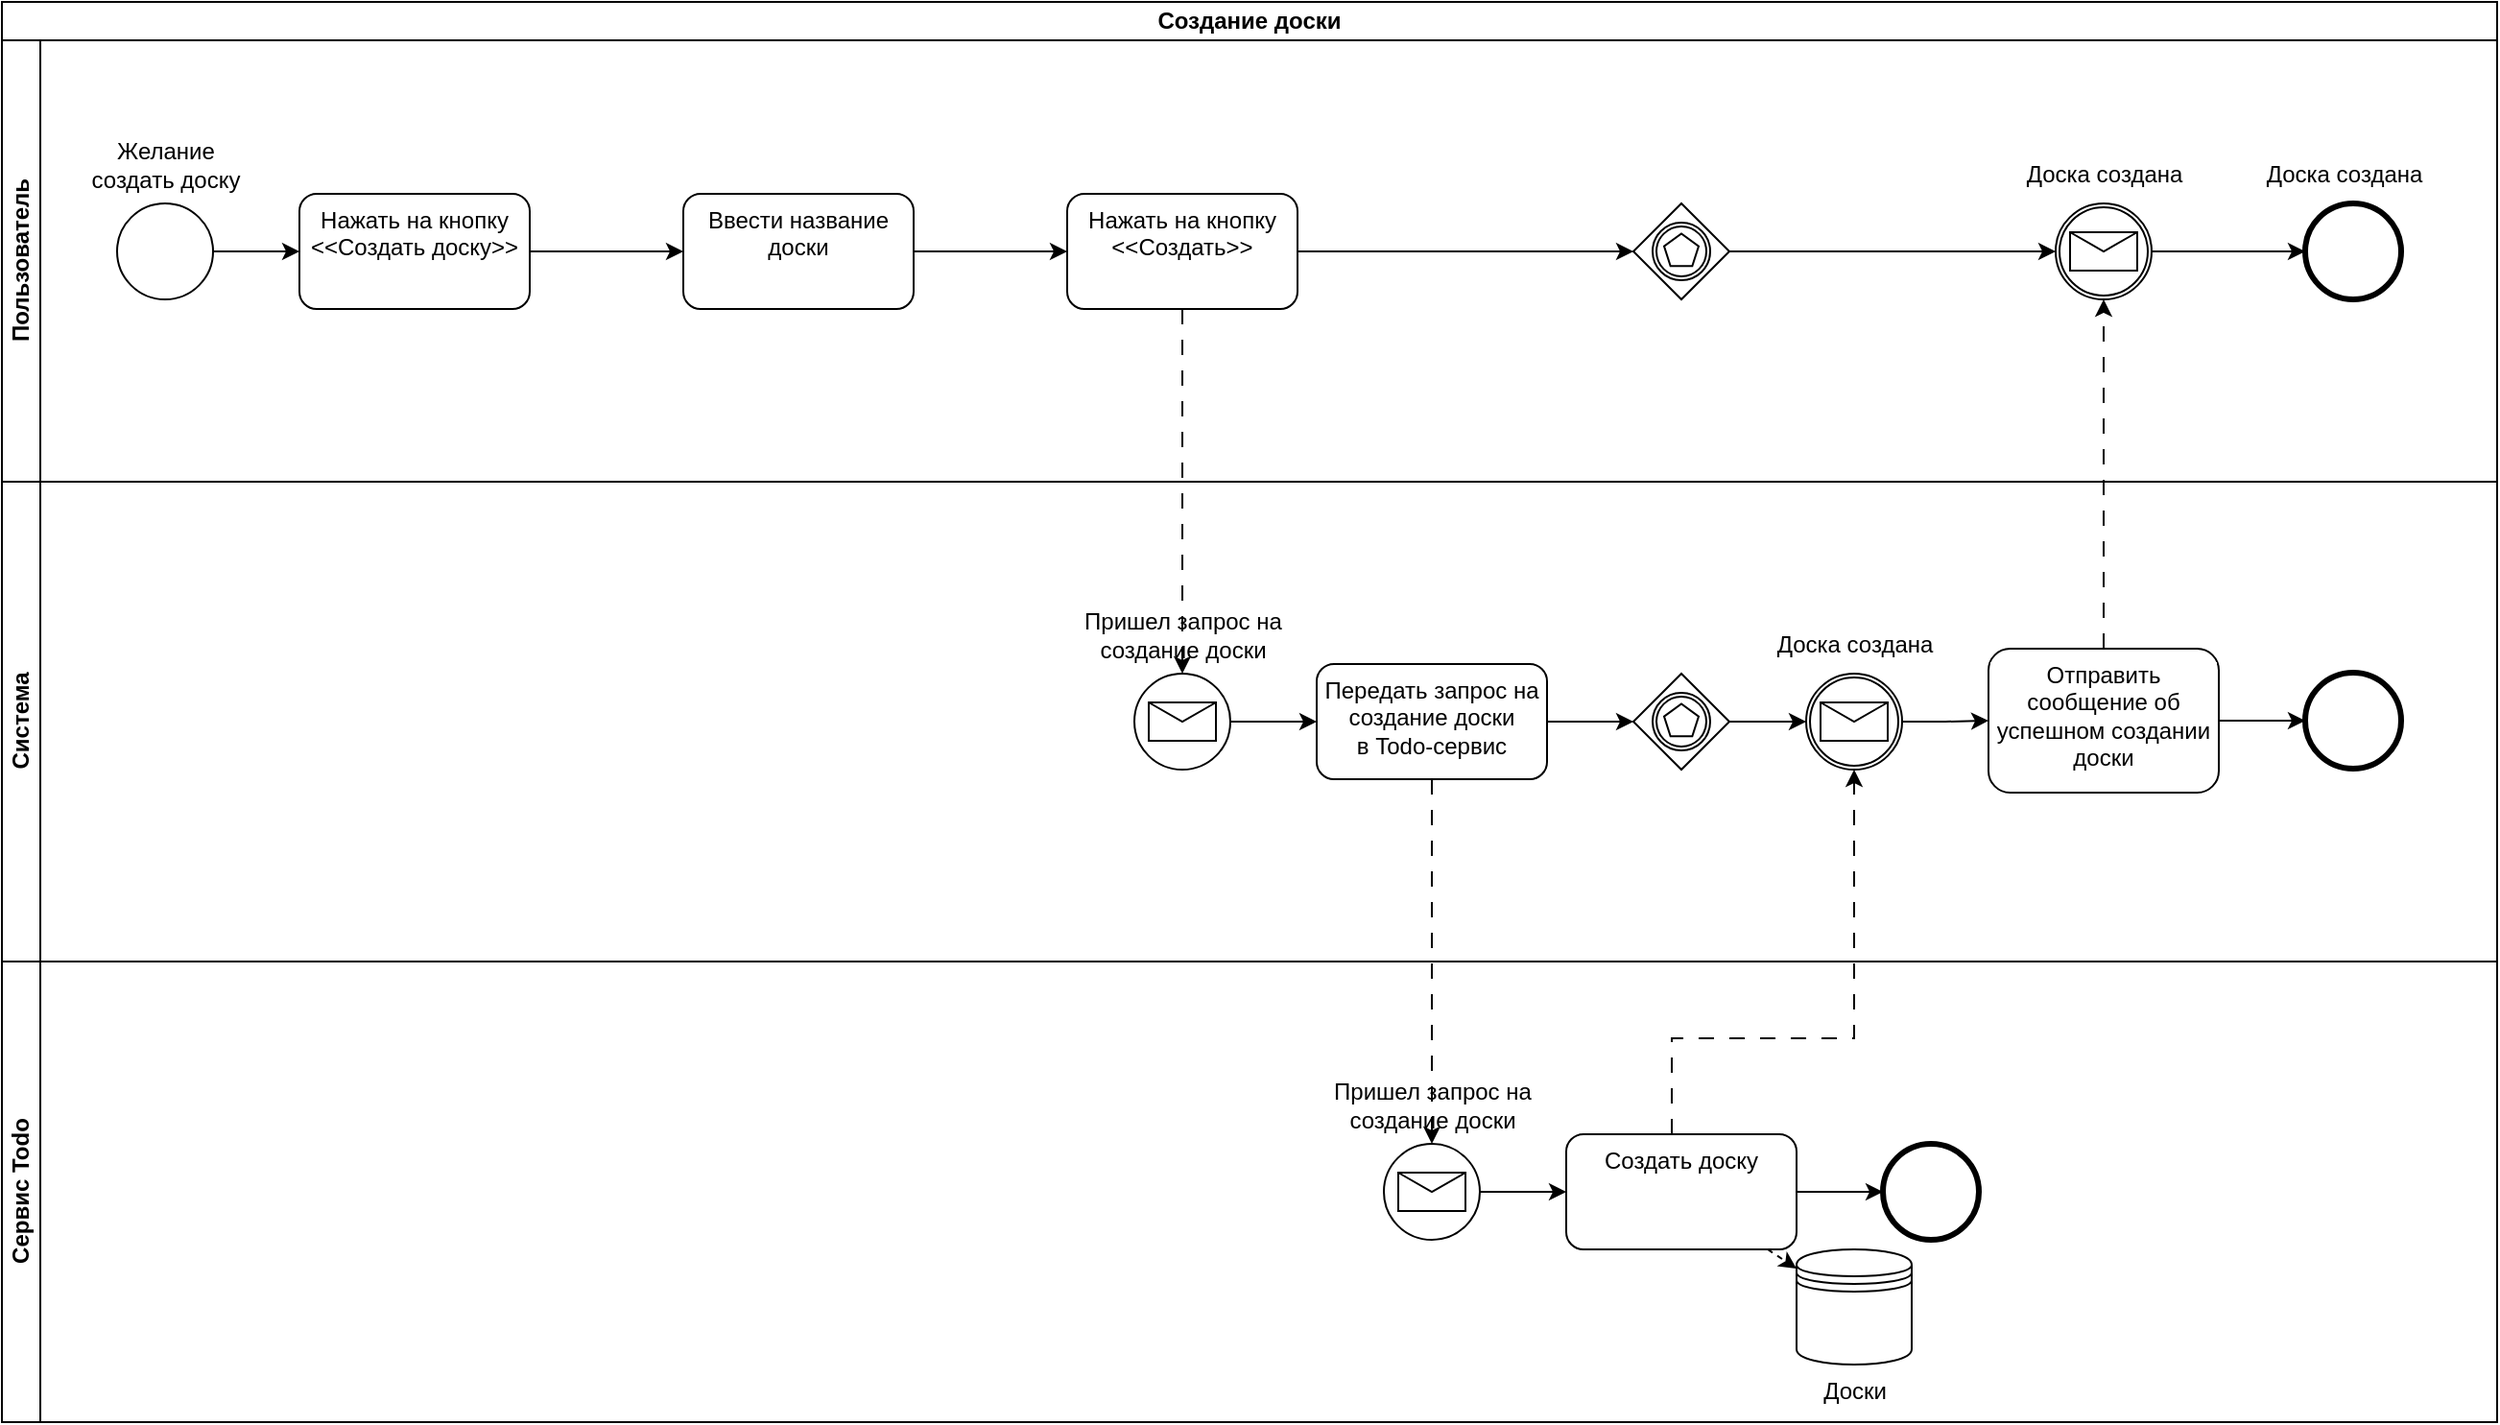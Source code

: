 <mxfile version="24.7.8">
  <diagram name="Page-1" id="QzjLn1SZSdujIkb1C91d">
    <mxGraphModel dx="1274" dy="875" grid="1" gridSize="10" guides="1" tooltips="1" connect="1" arrows="1" fold="1" page="0" pageScale="1" pageWidth="850" pageHeight="1100" math="0" shadow="0">
      <root>
        <mxCell id="0" />
        <mxCell id="1" parent="0" />
        <mxCell id="3l5RPIl40PxHx7laBUkO-1" value="Создание доски" style="swimlane;html=1;childLayout=stackLayout;resizeParent=1;resizeParentMax=0;horizontal=1;startSize=20;horizontalStack=0;whiteSpace=wrap;" parent="1" vertex="1">
          <mxGeometry x="540" y="210" width="1300" height="740" as="geometry" />
        </mxCell>
        <mxCell id="3l5RPIl40PxHx7laBUkO-2" value="Пользователь" style="swimlane;html=1;startSize=20;horizontal=0;" parent="3l5RPIl40PxHx7laBUkO-1" vertex="1">
          <mxGeometry y="20" width="1300" height="230" as="geometry" />
        </mxCell>
        <mxCell id="3l5RPIl40PxHx7laBUkO-8" value="" style="edgeStyle=orthogonalEdgeStyle;rounded=0;orthogonalLoop=1;jettySize=auto;html=1;" parent="3l5RPIl40PxHx7laBUkO-2" source="3l5RPIl40PxHx7laBUkO-5" target="3l5RPIl40PxHx7laBUkO-7" edge="1">
          <mxGeometry relative="1" as="geometry" />
        </mxCell>
        <mxCell id="3l5RPIl40PxHx7laBUkO-5" value="" style="points=[[0.145,0.145,0],[0.5,0,0],[0.855,0.145,0],[1,0.5,0],[0.855,0.855,0],[0.5,1,0],[0.145,0.855,0],[0,0.5,0]];shape=mxgraph.bpmn.event;html=1;verticalLabelPosition=bottom;labelBackgroundColor=#ffffff;verticalAlign=top;align=center;perimeter=ellipsePerimeter;outlineConnect=0;aspect=fixed;outline=standard;symbol=general;" parent="3l5RPIl40PxHx7laBUkO-2" vertex="1">
          <mxGeometry x="60" y="85" width="50" height="50" as="geometry" />
        </mxCell>
        <mxCell id="3l5RPIl40PxHx7laBUkO-6" value="Желание&lt;div&gt;создать доску&lt;/div&gt;" style="text;html=1;align=center;verticalAlign=middle;resizable=0;points=[];autosize=1;strokeColor=none;fillColor=none;" parent="3l5RPIl40PxHx7laBUkO-2" vertex="1">
          <mxGeometry x="35" y="45" width="100" height="40" as="geometry" />
        </mxCell>
        <mxCell id="3l5RPIl40PxHx7laBUkO-10" value="" style="edgeStyle=orthogonalEdgeStyle;rounded=0;orthogonalLoop=1;jettySize=auto;html=1;" parent="3l5RPIl40PxHx7laBUkO-2" source="3l5RPIl40PxHx7laBUkO-7" target="3l5RPIl40PxHx7laBUkO-9" edge="1">
          <mxGeometry relative="1" as="geometry" />
        </mxCell>
        <mxCell id="3l5RPIl40PxHx7laBUkO-7" value="Нажать на кнопку&lt;br&gt;&amp;lt;&amp;lt;Создать доску&amp;gt;&amp;gt;" style="rounded=1;whiteSpace=wrap;html=1;verticalAlign=top;labelBackgroundColor=#ffffff;" parent="3l5RPIl40PxHx7laBUkO-2" vertex="1">
          <mxGeometry x="155" y="80" width="120" height="60" as="geometry" />
        </mxCell>
        <mxCell id="3l5RPIl40PxHx7laBUkO-12" value="" style="edgeStyle=orthogonalEdgeStyle;rounded=0;orthogonalLoop=1;jettySize=auto;html=1;" parent="3l5RPIl40PxHx7laBUkO-2" source="3l5RPIl40PxHx7laBUkO-9" target="3l5RPIl40PxHx7laBUkO-11" edge="1">
          <mxGeometry relative="1" as="geometry" />
        </mxCell>
        <mxCell id="3l5RPIl40PxHx7laBUkO-9" value="Ввести название доски" style="rounded=1;whiteSpace=wrap;html=1;verticalAlign=top;labelBackgroundColor=#ffffff;" parent="3l5RPIl40PxHx7laBUkO-2" vertex="1">
          <mxGeometry x="355" y="80" width="120" height="60" as="geometry" />
        </mxCell>
        <mxCell id="3l5RPIl40PxHx7laBUkO-43" style="edgeStyle=orthogonalEdgeStyle;rounded=0;orthogonalLoop=1;jettySize=auto;html=1;" parent="3l5RPIl40PxHx7laBUkO-2" source="3l5RPIl40PxHx7laBUkO-11" target="3l5RPIl40PxHx7laBUkO-42" edge="1">
          <mxGeometry relative="1" as="geometry" />
        </mxCell>
        <mxCell id="3l5RPIl40PxHx7laBUkO-11" value="Нажать на кнопку&lt;div&gt;&amp;lt;&amp;lt;Создать&amp;gt;&amp;gt;&lt;/div&gt;" style="rounded=1;whiteSpace=wrap;html=1;verticalAlign=top;labelBackgroundColor=#ffffff;" parent="3l5RPIl40PxHx7laBUkO-2" vertex="1">
          <mxGeometry x="555" y="80" width="120" height="60" as="geometry" />
        </mxCell>
        <mxCell id="3l5RPIl40PxHx7laBUkO-47" style="edgeStyle=orthogonalEdgeStyle;rounded=0;orthogonalLoop=1;jettySize=auto;html=1;" parent="3l5RPIl40PxHx7laBUkO-2" source="3l5RPIl40PxHx7laBUkO-40" target="3l5RPIl40PxHx7laBUkO-45" edge="1">
          <mxGeometry relative="1" as="geometry" />
        </mxCell>
        <mxCell id="3l5RPIl40PxHx7laBUkO-40" value="" style="points=[[0.145,0.145,0],[0.5,0,0],[0.855,0.145,0],[1,0.5,0],[0.855,0.855,0],[0.5,1,0],[0.145,0.855,0],[0,0.5,0]];shape=mxgraph.bpmn.event;html=1;verticalLabelPosition=bottom;labelBackgroundColor=#ffffff;verticalAlign=top;align=center;perimeter=ellipsePerimeter;outlineConnect=0;aspect=fixed;outline=catching;symbol=message;" parent="3l5RPIl40PxHx7laBUkO-2" vertex="1">
          <mxGeometry x="1070" y="85" width="50" height="50" as="geometry" />
        </mxCell>
        <mxCell id="3l5RPIl40PxHx7laBUkO-46" style="edgeStyle=orthogonalEdgeStyle;rounded=0;orthogonalLoop=1;jettySize=auto;html=1;" parent="3l5RPIl40PxHx7laBUkO-2" source="3l5RPIl40PxHx7laBUkO-42" target="3l5RPIl40PxHx7laBUkO-40" edge="1">
          <mxGeometry relative="1" as="geometry" />
        </mxCell>
        <mxCell id="3l5RPIl40PxHx7laBUkO-42" value="" style="points=[[0.25,0.25,0],[0.5,0,0],[0.75,0.25,0],[1,0.5,0],[0.75,0.75,0],[0.5,1,0],[0.25,0.75,0],[0,0.5,0]];shape=mxgraph.bpmn.gateway2;html=1;verticalLabelPosition=bottom;labelBackgroundColor=#ffffff;verticalAlign=top;align=center;perimeter=rhombusPerimeter;outlineConnect=0;outline=catching;symbol=multiple;" parent="3l5RPIl40PxHx7laBUkO-2" vertex="1">
          <mxGeometry x="850" y="85" width="50" height="50" as="geometry" />
        </mxCell>
        <mxCell id="3l5RPIl40PxHx7laBUkO-44" value="Доска создана" style="text;html=1;align=center;verticalAlign=middle;resizable=0;points=[];autosize=1;strokeColor=none;fillColor=none;" parent="3l5RPIl40PxHx7laBUkO-2" vertex="1">
          <mxGeometry x="1045" y="55" width="100" height="30" as="geometry" />
        </mxCell>
        <mxCell id="3l5RPIl40PxHx7laBUkO-45" value="" style="points=[[0.145,0.145,0],[0.5,0,0],[0.855,0.145,0],[1,0.5,0],[0.855,0.855,0],[0.5,1,0],[0.145,0.855,0],[0,0.5,0]];shape=mxgraph.bpmn.event;html=1;verticalLabelPosition=bottom;labelBackgroundColor=#ffffff;verticalAlign=top;align=center;perimeter=ellipsePerimeter;outlineConnect=0;aspect=fixed;outline=end;symbol=terminate2;" parent="3l5RPIl40PxHx7laBUkO-2" vertex="1">
          <mxGeometry x="1200" y="85" width="50" height="50" as="geometry" />
        </mxCell>
        <mxCell id="3l5RPIl40PxHx7laBUkO-54" value="Доска создана" style="text;html=1;align=center;verticalAlign=middle;resizable=0;points=[];autosize=1;strokeColor=none;fillColor=none;" parent="3l5RPIl40PxHx7laBUkO-2" vertex="1">
          <mxGeometry x="1170" y="55" width="100" height="30" as="geometry" />
        </mxCell>
        <mxCell id="3l5RPIl40PxHx7laBUkO-3" value="Система" style="swimlane;html=1;startSize=20;horizontal=0;" parent="3l5RPIl40PxHx7laBUkO-1" vertex="1">
          <mxGeometry y="250" width="1300" height="250" as="geometry" />
        </mxCell>
        <mxCell id="3l5RPIl40PxHx7laBUkO-20" value="" style="edgeStyle=orthogonalEdgeStyle;rounded=0;orthogonalLoop=1;jettySize=auto;html=1;" parent="3l5RPIl40PxHx7laBUkO-3" source="3l5RPIl40PxHx7laBUkO-13" target="3l5RPIl40PxHx7laBUkO-19" edge="1">
          <mxGeometry relative="1" as="geometry" />
        </mxCell>
        <mxCell id="3l5RPIl40PxHx7laBUkO-13" value="" style="points=[[0.145,0.145,0],[0.5,0,0],[0.855,0.145,0],[1,0.5,0],[0.855,0.855,0],[0.5,1,0],[0.145,0.855,0],[0,0.5,0]];shape=mxgraph.bpmn.event;html=1;verticalLabelPosition=bottom;labelBackgroundColor=#ffffff;verticalAlign=top;align=center;perimeter=ellipsePerimeter;outlineConnect=0;aspect=fixed;outline=standard;symbol=message;" parent="3l5RPIl40PxHx7laBUkO-3" vertex="1">
          <mxGeometry x="590" y="100" width="50" height="50" as="geometry" />
        </mxCell>
        <mxCell id="3l5RPIl40PxHx7laBUkO-33" value="" style="edgeStyle=orthogonalEdgeStyle;rounded=0;orthogonalLoop=1;jettySize=auto;html=1;" parent="3l5RPIl40PxHx7laBUkO-3" source="3l5RPIl40PxHx7laBUkO-19" target="3l5RPIl40PxHx7laBUkO-29" edge="1">
          <mxGeometry relative="1" as="geometry">
            <Array as="points">
              <mxPoint x="860" y="140" />
              <mxPoint x="860" y="140" />
            </Array>
          </mxGeometry>
        </mxCell>
        <mxCell id="3l5RPIl40PxHx7laBUkO-19" value="Передать запрос на&lt;div&gt;создание доски&lt;/div&gt;&lt;div&gt;в Todo-сервис&lt;/div&gt;" style="rounded=1;whiteSpace=wrap;html=1;verticalAlign=top;labelBackgroundColor=#ffffff;" parent="3l5RPIl40PxHx7laBUkO-3" vertex="1">
          <mxGeometry x="685" y="95" width="120" height="60" as="geometry" />
        </mxCell>
        <mxCell id="3l5RPIl40PxHx7laBUkO-14" value="Пришел запрос на&lt;div&gt;создание доски&lt;/div&gt;" style="text;html=1;align=center;verticalAlign=middle;resizable=0;points=[];autosize=1;strokeColor=none;fillColor=none;" parent="3l5RPIl40PxHx7laBUkO-3" vertex="1">
          <mxGeometry x="550" y="60" width="130" height="40" as="geometry" />
        </mxCell>
        <mxCell id="3l5RPIl40PxHx7laBUkO-34" style="edgeStyle=orthogonalEdgeStyle;rounded=0;orthogonalLoop=1;jettySize=auto;html=1;" parent="3l5RPIl40PxHx7laBUkO-3" source="3l5RPIl40PxHx7laBUkO-29" target="3l5RPIl40PxHx7laBUkO-30" edge="1">
          <mxGeometry relative="1" as="geometry" />
        </mxCell>
        <mxCell id="3l5RPIl40PxHx7laBUkO-29" value="" style="points=[[0.25,0.25,0],[0.5,0,0],[0.75,0.25,0],[1,0.5,0],[0.75,0.75,0],[0.5,1,0],[0.25,0.75,0],[0,0.5,0]];shape=mxgraph.bpmn.gateway2;html=1;verticalLabelPosition=bottom;labelBackgroundColor=#ffffff;verticalAlign=top;align=center;perimeter=rhombusPerimeter;outlineConnect=0;outline=catching;symbol=multiple;" parent="3l5RPIl40PxHx7laBUkO-3" vertex="1">
          <mxGeometry x="850" y="100" width="50" height="50" as="geometry" />
        </mxCell>
        <mxCell id="3l5RPIl40PxHx7laBUkO-37" value="" style="edgeStyle=orthogonalEdgeStyle;rounded=0;orthogonalLoop=1;jettySize=auto;html=1;" parent="3l5RPIl40PxHx7laBUkO-3" source="3l5RPIl40PxHx7laBUkO-30" target="3l5RPIl40PxHx7laBUkO-36" edge="1">
          <mxGeometry relative="1" as="geometry" />
        </mxCell>
        <mxCell id="3l5RPIl40PxHx7laBUkO-30" value="" style="points=[[0.145,0.145,0],[0.5,0,0],[0.855,0.145,0],[1,0.5,0],[0.855,0.855,0],[0.5,1,0],[0.145,0.855,0],[0,0.5,0]];shape=mxgraph.bpmn.event;html=1;verticalLabelPosition=bottom;labelBackgroundColor=#ffffff;verticalAlign=top;align=center;perimeter=ellipsePerimeter;outlineConnect=0;aspect=fixed;outline=catching;symbol=message;" parent="3l5RPIl40PxHx7laBUkO-3" vertex="1">
          <mxGeometry x="940" y="100" width="50" height="50" as="geometry" />
        </mxCell>
        <mxCell id="3l5RPIl40PxHx7laBUkO-35" value="Доска создана" style="text;html=1;align=center;verticalAlign=middle;resizable=0;points=[];autosize=1;strokeColor=none;fillColor=none;" parent="3l5RPIl40PxHx7laBUkO-3" vertex="1">
          <mxGeometry x="915" y="70" width="100" height="30" as="geometry" />
        </mxCell>
        <mxCell id="3l5RPIl40PxHx7laBUkO-39" style="edgeStyle=orthogonalEdgeStyle;rounded=0;orthogonalLoop=1;jettySize=auto;html=1;" parent="3l5RPIl40PxHx7laBUkO-3" source="3l5RPIl40PxHx7laBUkO-36" target="3l5RPIl40PxHx7laBUkO-38" edge="1">
          <mxGeometry relative="1" as="geometry" />
        </mxCell>
        <mxCell id="3l5RPIl40PxHx7laBUkO-36" value="Отправить сообщение об успешном создании доски" style="rounded=1;whiteSpace=wrap;html=1;verticalAlign=top;labelBackgroundColor=#ffffff;" parent="3l5RPIl40PxHx7laBUkO-3" vertex="1">
          <mxGeometry x="1035" y="87" width="120" height="75" as="geometry" />
        </mxCell>
        <mxCell id="3l5RPIl40PxHx7laBUkO-38" value="" style="points=[[0.145,0.145,0],[0.5,0,0],[0.855,0.145,0],[1,0.5,0],[0.855,0.855,0],[0.5,1,0],[0.145,0.855,0],[0,0.5,0]];shape=mxgraph.bpmn.event;html=1;verticalLabelPosition=bottom;labelBackgroundColor=#ffffff;verticalAlign=top;align=center;perimeter=ellipsePerimeter;outlineConnect=0;aspect=fixed;outline=end;symbol=terminate2;" parent="3l5RPIl40PxHx7laBUkO-3" vertex="1">
          <mxGeometry x="1200" y="99.5" width="50" height="50" as="geometry" />
        </mxCell>
        <mxCell id="3l5RPIl40PxHx7laBUkO-32" style="edgeStyle=orthogonalEdgeStyle;rounded=0;orthogonalLoop=1;jettySize=auto;html=1;dashed=1;dashPattern=8 8;" parent="3l5RPIl40PxHx7laBUkO-1" source="3l5RPIl40PxHx7laBUkO-22" target="3l5RPIl40PxHx7laBUkO-30" edge="1">
          <mxGeometry relative="1" as="geometry">
            <Array as="points">
              <mxPoint x="870" y="540" />
              <mxPoint x="965" y="540" />
            </Array>
          </mxGeometry>
        </mxCell>
        <mxCell id="3l5RPIl40PxHx7laBUkO-41" style="edgeStyle=orthogonalEdgeStyle;rounded=0;orthogonalLoop=1;jettySize=auto;html=1;dashed=1;dashPattern=8 8;" parent="3l5RPIl40PxHx7laBUkO-1" source="3l5RPIl40PxHx7laBUkO-36" target="3l5RPIl40PxHx7laBUkO-40" edge="1">
          <mxGeometry relative="1" as="geometry" />
        </mxCell>
        <mxCell id="3l5RPIl40PxHx7laBUkO-48" style="edgeStyle=orthogonalEdgeStyle;rounded=0;orthogonalLoop=1;jettySize=auto;html=1;dashed=1;dashPattern=8 8;" parent="3l5RPIl40PxHx7laBUkO-1" source="3l5RPIl40PxHx7laBUkO-11" target="3l5RPIl40PxHx7laBUkO-13" edge="1">
          <mxGeometry relative="1" as="geometry" />
        </mxCell>
        <mxCell id="3l5RPIl40PxHx7laBUkO-49" style="edgeStyle=orthogonalEdgeStyle;rounded=0;orthogonalLoop=1;jettySize=auto;html=1;dashed=1;dashPattern=8 8;" parent="3l5RPIl40PxHx7laBUkO-1" source="3l5RPIl40PxHx7laBUkO-19" target="3l5RPIl40PxHx7laBUkO-21" edge="1">
          <mxGeometry relative="1" as="geometry" />
        </mxCell>
        <mxCell id="3l5RPIl40PxHx7laBUkO-4" value="Сервис Todo" style="swimlane;html=1;startSize=20;horizontal=0;" parent="3l5RPIl40PxHx7laBUkO-1" vertex="1">
          <mxGeometry y="500" width="1300" height="240" as="geometry" />
        </mxCell>
        <mxCell id="3l5RPIl40PxHx7laBUkO-23" value="" style="edgeStyle=orthogonalEdgeStyle;rounded=0;orthogonalLoop=1;jettySize=auto;html=1;" parent="3l5RPIl40PxHx7laBUkO-4" source="3l5RPIl40PxHx7laBUkO-21" target="3l5RPIl40PxHx7laBUkO-22" edge="1">
          <mxGeometry relative="1" as="geometry" />
        </mxCell>
        <mxCell id="3l5RPIl40PxHx7laBUkO-21" value="" style="points=[[0.145,0.145,0],[0.5,0,0],[0.855,0.145,0],[1,0.5,0],[0.855,0.855,0],[0.5,1,0],[0.145,0.855,0],[0,0.5,0]];shape=mxgraph.bpmn.event;html=1;verticalLabelPosition=bottom;labelBackgroundColor=#ffffff;verticalAlign=top;align=center;perimeter=ellipsePerimeter;outlineConnect=0;aspect=fixed;outline=standard;symbol=message;" parent="3l5RPIl40PxHx7laBUkO-4" vertex="1">
          <mxGeometry x="720" y="95" width="50" height="50" as="geometry" />
        </mxCell>
        <mxCell id="3l5RPIl40PxHx7laBUkO-31" style="edgeStyle=orthogonalEdgeStyle;rounded=0;orthogonalLoop=1;jettySize=auto;html=1;" parent="3l5RPIl40PxHx7laBUkO-4" source="3l5RPIl40PxHx7laBUkO-22" target="3l5RPIl40PxHx7laBUkO-28" edge="1">
          <mxGeometry relative="1" as="geometry" />
        </mxCell>
        <mxCell id="qREHjoItctz9GPKkvQVr-3" style="rounded=0;orthogonalLoop=1;jettySize=auto;html=1;dashed=1;" edge="1" parent="3l5RPIl40PxHx7laBUkO-4" source="3l5RPIl40PxHx7laBUkO-22" target="qREHjoItctz9GPKkvQVr-1">
          <mxGeometry relative="1" as="geometry" />
        </mxCell>
        <mxCell id="3l5RPIl40PxHx7laBUkO-22" value="Создать доску" style="rounded=1;whiteSpace=wrap;html=1;verticalAlign=top;labelBackgroundColor=#ffffff;" parent="3l5RPIl40PxHx7laBUkO-4" vertex="1">
          <mxGeometry x="815" y="90" width="120" height="60" as="geometry" />
        </mxCell>
        <mxCell id="3l5RPIl40PxHx7laBUkO-28" value="" style="points=[[0.145,0.145,0],[0.5,0,0],[0.855,0.145,0],[1,0.5,0],[0.855,0.855,0],[0.5,1,0],[0.145,0.855,0],[0,0.5,0]];shape=mxgraph.bpmn.event;html=1;verticalLabelPosition=bottom;labelBackgroundColor=#ffffff;verticalAlign=top;align=center;perimeter=ellipsePerimeter;outlineConnect=0;aspect=fixed;outline=end;symbol=terminate2;" parent="3l5RPIl40PxHx7laBUkO-4" vertex="1">
          <mxGeometry x="980" y="95" width="50" height="50" as="geometry" />
        </mxCell>
        <mxCell id="3l5RPIl40PxHx7laBUkO-52" value="Пришел запрос на&lt;div&gt;создание доски&lt;/div&gt;" style="text;html=1;align=center;verticalAlign=middle;resizable=0;points=[];autosize=1;strokeColor=none;fillColor=none;" parent="3l5RPIl40PxHx7laBUkO-4" vertex="1">
          <mxGeometry x="680" y="55" width="130" height="40" as="geometry" />
        </mxCell>
        <mxCell id="qREHjoItctz9GPKkvQVr-1" value="Доски" style="shape=datastore;html=1;labelPosition=center;verticalLabelPosition=bottom;align=center;verticalAlign=top;" vertex="1" parent="3l5RPIl40PxHx7laBUkO-4">
          <mxGeometry x="935" y="150" width="60" height="60" as="geometry" />
        </mxCell>
      </root>
    </mxGraphModel>
  </diagram>
</mxfile>
